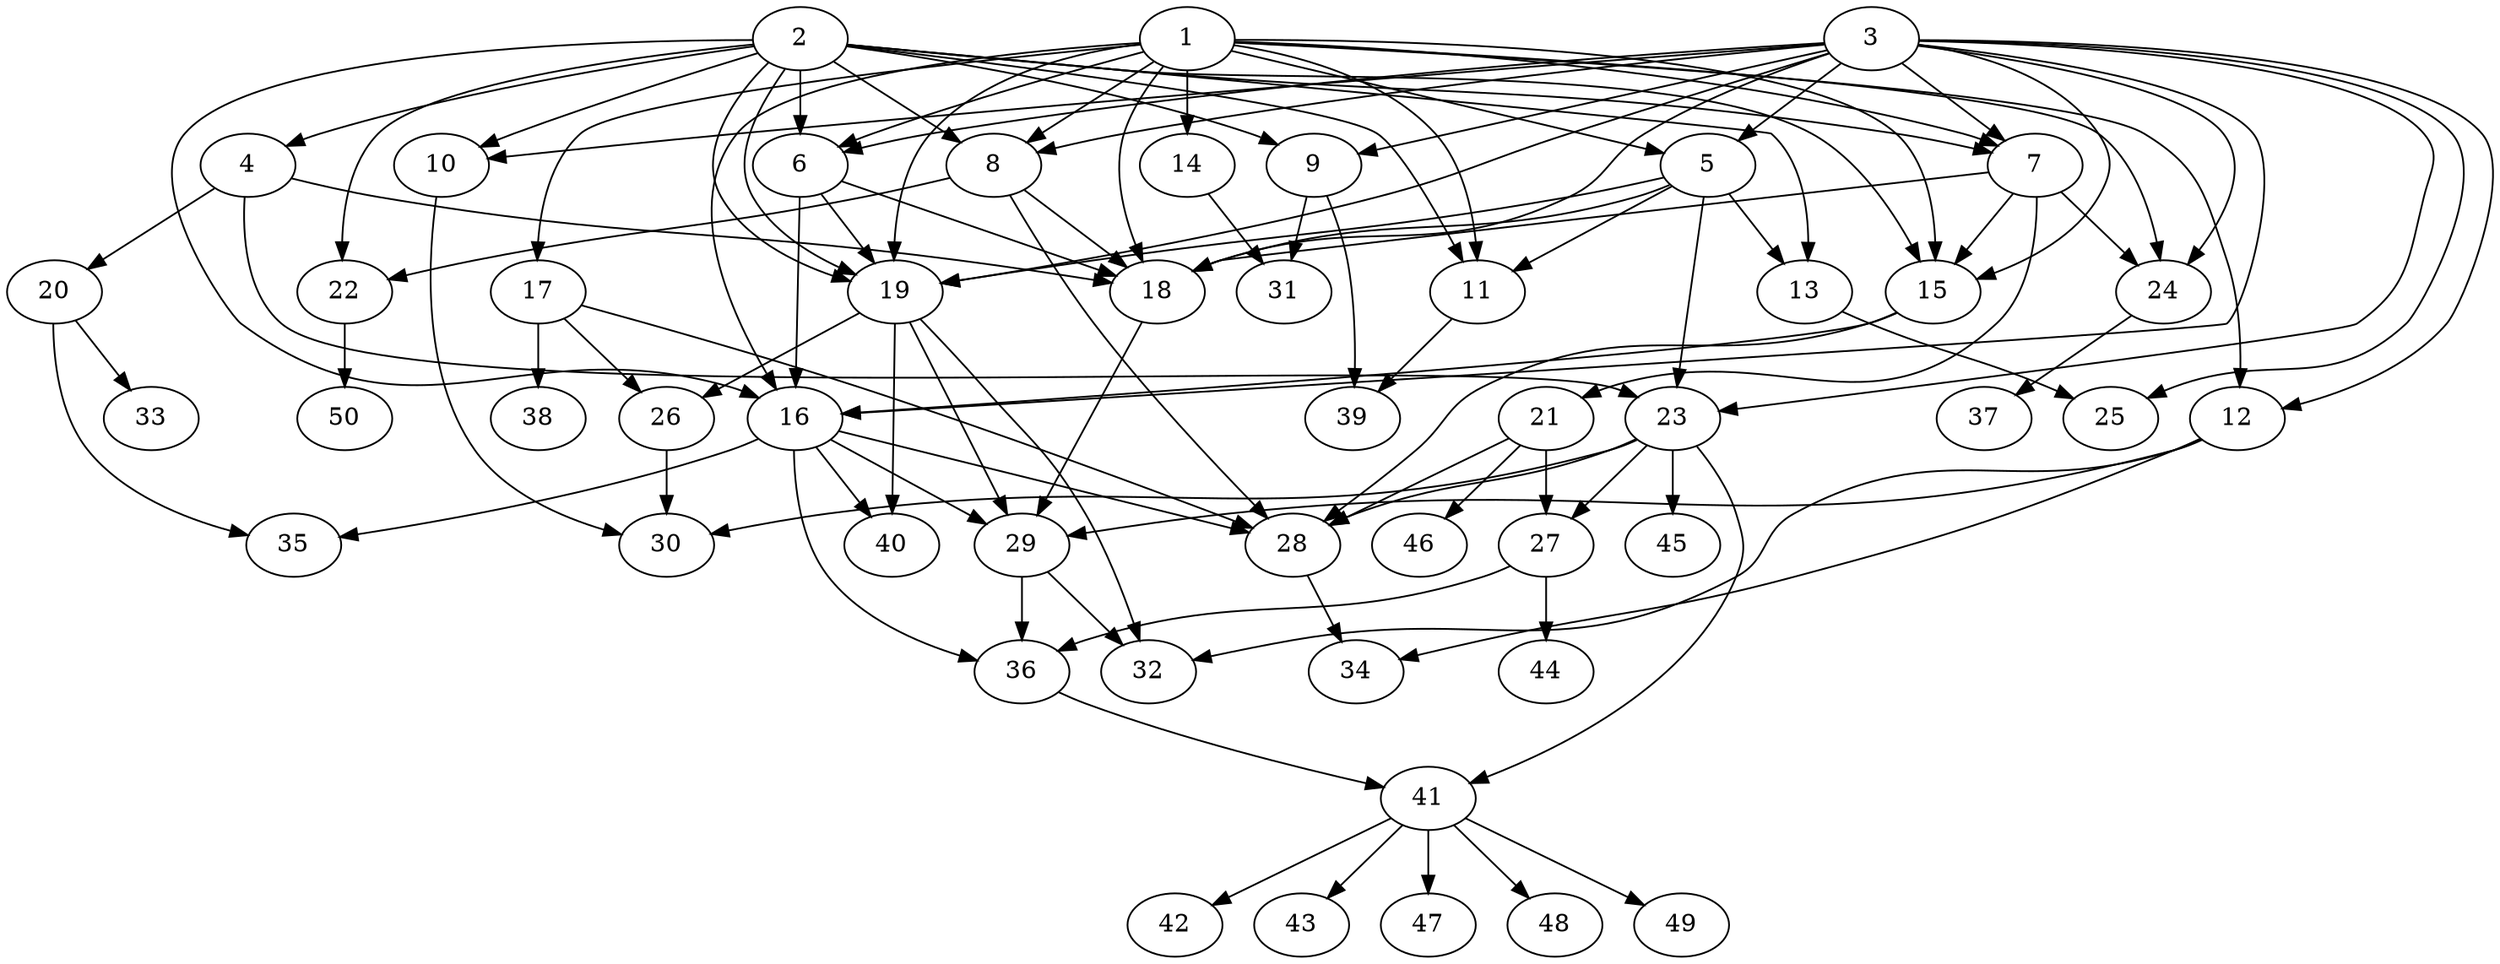 // DAG automatically generated by daggen at Fri Aug  4 16:35:14 2017
// ./daggen --dot -n 50 --fat 0.5 --regular 0.2 --density 0.8 --jump 4 
digraph G {
  1 [size="5414", alpha="0.20"]
  1 -> 5 [size ="134"]
  1 -> 6 [size ="134"]
  1 -> 7 [size ="134"]
  1 -> 8 [size ="134"]
  1 -> 11 [size ="134"]
  1 -> 12 [size ="134"]
  1 -> 14 [size ="134"]
  1 -> 15 [size ="134"]
  1 -> 16 [size ="134"]
  1 -> 17 [size ="134"]
  1 -> 18 [size ="134"]
  1 -> 19 [size ="134"]
  1 -> 24 [size ="134"]
  2 [size="174039", alpha="0.08"]
  2 -> 4 [size ="134"]
  2 -> 6 [size ="134"]
  2 -> 7 [size ="134"]
  2 -> 8 [size ="134"]
  2 -> 9 [size ="134"]
  2 -> 10 [size ="134"]
  2 -> 11 [size ="134"]
  2 -> 13 [size ="134"]
  2 -> 15 [size ="134"]
  2 -> 16 [size ="134"]
  2 -> 19 [size ="134"]
  2 -> 19 [size ="134"]
  2 -> 22 [size ="134"]
  3 [size="15435", alpha="0.07"]
  3 -> 5 [size ="679"]
  3 -> 6 [size ="679"]
  3 -> 7 [size ="679"]
  3 -> 8 [size ="679"]
  3 -> 9 [size ="679"]
  3 -> 10 [size ="679"]
  3 -> 12 [size ="679"]
  3 -> 15 [size ="679"]
  3 -> 16 [size ="679"]
  3 -> 18 [size ="679"]
  3 -> 19 [size ="679"]
  3 -> 23 [size ="679"]
  3 -> 24 [size ="679"]
  3 -> 25 [size ="679"]
  4 [size="28991", alpha="0.02"]
  4 -> 18 [size ="75"]
  4 -> 20 [size ="75"]
  4 -> 23 [size ="75"]
  5 [size="6387", alpha="0.19"]
  5 -> 11 [size ="134"]
  5 -> 13 [size ="134"]
  5 -> 18 [size ="134"]
  5 -> 19 [size ="134"]
  5 -> 23 [size ="134"]
  6 [size="41060", alpha="0.08"]
  6 -> 16 [size ="839"]
  6 -> 18 [size ="839"]
  6 -> 19 [size ="839"]
  7 [size="69641", alpha="0.14"]
  7 -> 15 [size ="210"]
  7 -> 18 [size ="210"]
  7 -> 21 [size ="210"]
  7 -> 24 [size ="210"]
  8 [size="42549", alpha="0.05"]
  8 -> 18 [size ="75"]
  8 -> 22 [size ="75"]
  8 -> 28 [size ="75"]
  9 [size="2744", alpha="0.20"]
  9 -> 31 [size ="134"]
  9 -> 39 [size ="134"]
  10 [size="549756", alpha="0.08"]
  10 -> 30 [size ="537"]
  11 [size="499900", alpha="0.07"]
  11 -> 39 [size ="679"]
  12 [size="368293", alpha="0.17"]
  12 -> 29 [size ="411"]
  12 -> 32 [size ="411"]
  12 -> 34 [size ="411"]
  13 [size="368293", alpha="0.09"]
  13 -> 25 [size ="411"]
  14 [size="2486", alpha="0.10"]
  14 -> 31 [size ="75"]
  15 [size="15128", alpha="0.07"]
  15 -> 16 [size ="411"]
  15 -> 28 [size ="411"]
  16 [size="9118", alpha="0.10"]
  16 -> 28 [size ="210"]
  16 -> 29 [size ="210"]
  16 -> 35 [size ="210"]
  16 -> 36 [size ="210"]
  16 -> 40 [size ="210"]
  17 [size="14394", alpha="0.07"]
  17 -> 26 [size ="75"]
  17 -> 28 [size ="75"]
  17 -> 38 [size ="75"]
  18 [size="13216", alpha="0.03"]
  18 -> 29 [size ="302"]
  19 [size="8590", alpha="0.07"]
  19 -> 26 [size ="34"]
  19 -> 29 [size ="34"]
  19 -> 32 [size ="34"]
  19 -> 40 [size ="34"]
  20 [size="157777", alpha="0.05"]
  20 -> 33 [size ="134"]
  20 -> 35 [size ="134"]
  21 [size="285907", alpha="0.11"]
  21 -> 27 [size ="537"]
  21 -> 28 [size ="537"]
  21 -> 46 [size ="537"]
  22 [size="305912", alpha="0.03"]
  22 -> 50 [size ="210"]
  23 [size="1540", alpha="0.03"]
  23 -> 27 [size ="75"]
  23 -> 28 [size ="75"]
  23 -> 30 [size ="75"]
  23 -> 41 [size ="75"]
  23 -> 45 [size ="75"]
  24 [size="305872", alpha="0.05"]
  24 -> 37 [size ="210"]
  25 [size="40459", alpha="0.14"]
  26 [size="536", alpha="0.08"]
  26 -> 30 [size ="34"]
  27 [size="28991", alpha="0.20"]
  27 -> 36 [size ="75"]
  27 -> 44 [size ="75"]
  28 [size="549756", alpha="0.14"]
  28 -> 34 [size ="537"]
  29 [size="68719", alpha="0.14"]
  29 -> 32 [size ="134"]
  29 -> 36 [size ="134"]
  30 [size="215923", alpha="0.05"]
  31 [size="22490", alpha="0.02"]
  32 [size="28991", alpha="0.04"]
  33 [size="1965", alpha="0.12"]
  34 [size="96166", alpha="0.11"]
  35 [size="550142", alpha="0.09"]
  36 [size="368293", alpha="0.19"]
  36 -> 41 [size ="411"]
  37 [size="97822", alpha="0.02"]
  38 [size="28991", alpha="0.19"]
  39 [size="68719", alpha="0.09"]
  40 [size="368293", alpha="0.19"]
  41 [size="68719", alpha="0.17"]
  41 -> 42 [size ="134"]
  41 -> 43 [size ="134"]
  41 -> 47 [size ="134"]
  41 -> 48 [size ="134"]
  41 -> 49 [size ="134"]
  42 [size="1053651", alpha="0.10"]
  43 [size="470793", alpha="0.04"]
  44 [size="641191", alpha="0.06"]
  45 [size="1036", alpha="0.13"]
  46 [size="1766", alpha="0.01"]
  47 [size="1376280", alpha="0.01"]
  48 [size="368293", alpha="0.04"]
  49 [size="549756", alpha="0.02"]
  50 [size="632154", alpha="0.18"]
}

